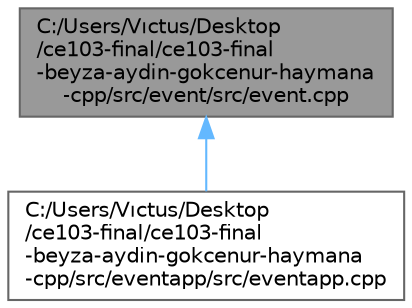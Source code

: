 digraph "C:/Users/Vıctus/Desktop/ce103-final/ce103-final-beyza-aydin-gokcenur-haymana-cpp/src/event/src/event.cpp"
{
 // INTERACTIVE_SVG=YES
 // LATEX_PDF_SIZE
  bgcolor="transparent";
  edge [fontname=Helvetica,fontsize=10,labelfontname=Helvetica,labelfontsize=10];
  node [fontname=Helvetica,fontsize=10,shape=box,height=0.2,width=0.4];
  Node1 [id="Node000001",label="C:/Users/Vıctus/Desktop\l/ce103-final/ce103-final\l-beyza-aydin-gokcenur-haymana\l-cpp/src/event/src/event.cpp",height=0.2,width=0.4,color="gray40", fillcolor="grey60", style="filled", fontcolor="black",tooltip=" "];
  Node1 -> Node2 [id="edge1_Node000001_Node000002",dir="back",color="steelblue1",style="solid",tooltip=" "];
  Node2 [id="Node000002",label="C:/Users/Vıctus/Desktop\l/ce103-final/ce103-final\l-beyza-aydin-gokcenur-haymana\l-cpp/src/eventapp/src/eventapp.cpp",height=0.2,width=0.4,color="grey40", fillcolor="white", style="filled",URL="$eventapp_8cpp.html",tooltip=" "];
}
